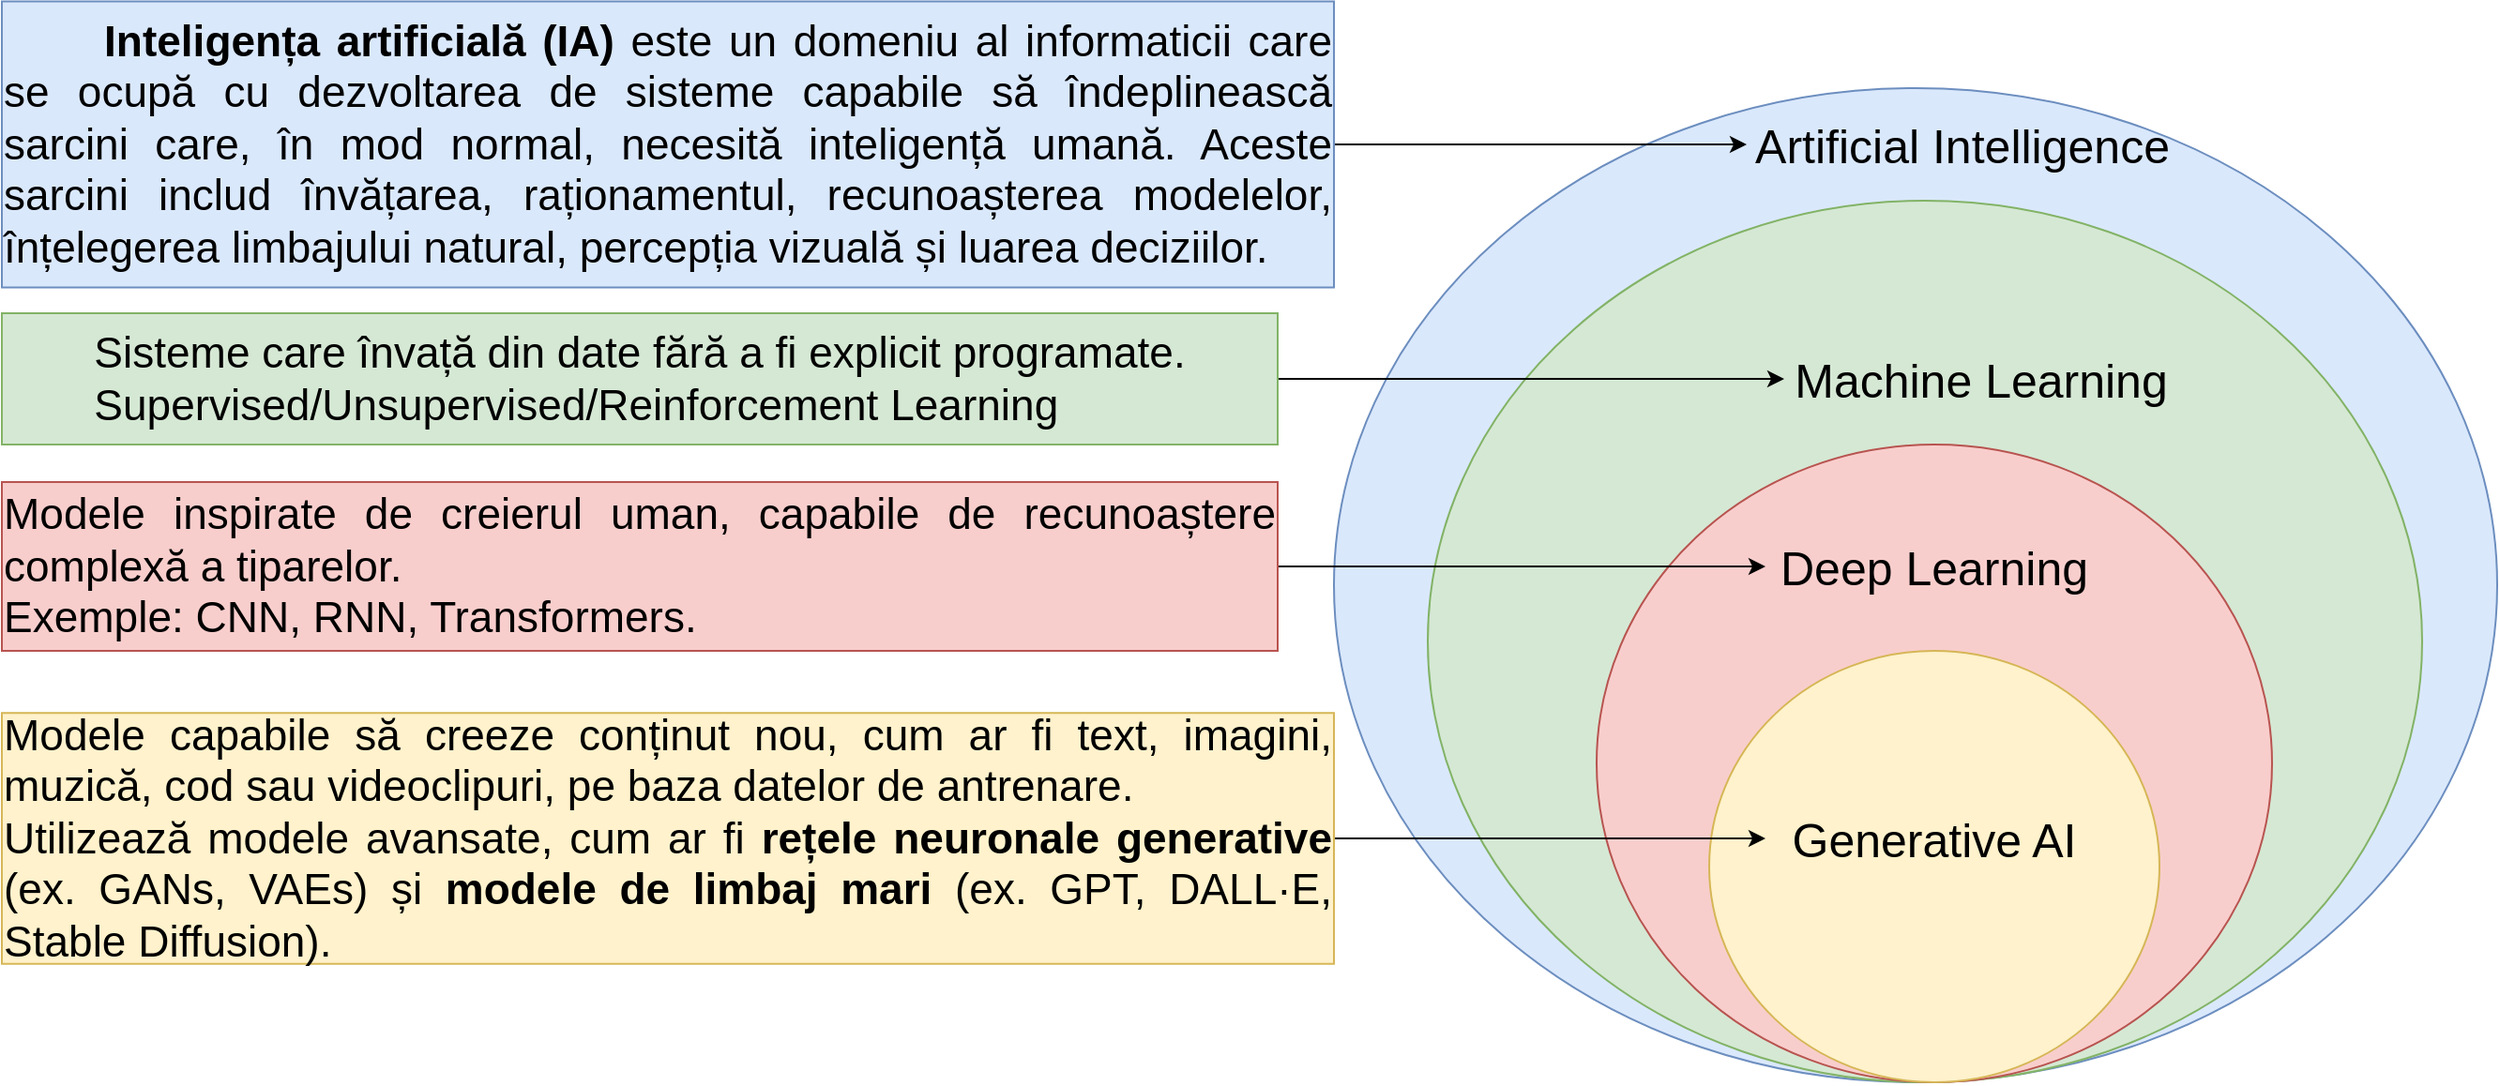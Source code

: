 <mxfile version="26.0.16">
  <diagram name="Pagină-1" id="8c-e17nSNL7fI000TE0y">
    <mxGraphModel dx="2927" dy="2427" grid="1" gridSize="10" guides="1" tooltips="1" connect="1" arrows="1" fold="1" page="1" pageScale="1" pageWidth="827" pageHeight="1169" math="0" shadow="0">
      <root>
        <mxCell id="0" />
        <mxCell id="1" parent="0" />
        <mxCell id="y1cTeartWdeg5HJ0a6VV-1" value="" style="ellipse;whiteSpace=wrap;html=1;fillColor=#dae8fc;strokeColor=#6c8ebf;" parent="1" vertex="1">
          <mxGeometry x="150" y="40" width="620" height="530" as="geometry" />
        </mxCell>
        <mxCell id="y1cTeartWdeg5HJ0a6VV-2" value="&lt;font style=&quot;font-size: 25px;&quot;&gt;Artificial Intelligence&lt;/font&gt;" style="text;html=1;align=center;verticalAlign=middle;whiteSpace=wrap;rounded=0;" parent="1" vertex="1">
          <mxGeometry x="370" y="55" width="230" height="30" as="geometry" />
        </mxCell>
        <mxCell id="y1cTeartWdeg5HJ0a6VV-3" value="" style="ellipse;whiteSpace=wrap;html=1;fillColor=#d5e8d4;strokeColor=#82b366;" parent="1" vertex="1">
          <mxGeometry x="200" y="100" width="530" height="470" as="geometry" />
        </mxCell>
        <mxCell id="y1cTeartWdeg5HJ0a6VV-4" value="&lt;font style=&quot;font-size: 25px;&quot;&gt;Machine Learning&lt;/font&gt;" style="text;html=1;align=center;verticalAlign=middle;whiteSpace=wrap;rounded=0;" parent="1" vertex="1">
          <mxGeometry x="390" y="185" width="210" height="20" as="geometry" />
        </mxCell>
        <mxCell id="y1cTeartWdeg5HJ0a6VV-5" value="" style="ellipse;whiteSpace=wrap;html=1;fillColor=#f8cecc;strokeColor=#b85450;" parent="1" vertex="1">
          <mxGeometry x="290" y="230" width="360" height="340" as="geometry" />
        </mxCell>
        <mxCell id="y1cTeartWdeg5HJ0a6VV-6" value="&lt;font style=&quot;font-size: 25px;&quot;&gt;Deep Learning&lt;/font&gt;" style="text;html=1;align=center;verticalAlign=middle;whiteSpace=wrap;rounded=0;" parent="1" vertex="1">
          <mxGeometry x="380" y="285" width="180" height="20" as="geometry" />
        </mxCell>
        <mxCell id="y1cTeartWdeg5HJ0a6VV-7" value="" style="ellipse;whiteSpace=wrap;html=1;fillColor=#fff2cc;strokeColor=#d6b656;" parent="1" vertex="1">
          <mxGeometry x="350" y="340" width="240" height="230" as="geometry" />
        </mxCell>
        <mxCell id="y1cTeartWdeg5HJ0a6VV-8" value="&lt;font style=&quot;font-size: 25px;&quot;&gt;Generative AI&lt;/font&gt;" style="text;html=1;align=center;verticalAlign=middle;whiteSpace=wrap;rounded=0;" parent="1" vertex="1">
          <mxGeometry x="380" y="430" width="180" height="20" as="geometry" />
        </mxCell>
        <mxCell id="y1cTeartWdeg5HJ0a6VV-9" value="Text" style="text;html=1;align=center;verticalAlign=middle;whiteSpace=wrap;rounded=0;" parent="1" vertex="1">
          <mxGeometry x="30" y="70" width="60" height="30" as="geometry" />
        </mxCell>
        <mxCell id="y1cTeartWdeg5HJ0a6VV-14" style="edgeStyle=orthogonalEdgeStyle;rounded=0;orthogonalLoop=1;jettySize=auto;html=1;exitX=1;exitY=0.5;exitDx=0;exitDy=0;" parent="1" source="y1cTeartWdeg5HJ0a6VV-10" target="y1cTeartWdeg5HJ0a6VV-2" edge="1">
          <mxGeometry relative="1" as="geometry" />
        </mxCell>
        <mxCell id="y1cTeartWdeg5HJ0a6VV-10" value="&lt;div style=&quot;text-align: justify;&quot;&gt;&lt;span style=&quot;background-color: transparent; color: light-dark(rgb(0, 0, 0), rgb(255, 255, 255));&quot;&gt;&lt;font style=&quot;font-size: 23px;&quot;&gt;&lt;span style=&quot;white-space: pre;&quot;&gt;&#x9;&lt;/span&gt;&lt;b style=&quot;&quot;&gt;Inteligența artificială (IA)&lt;/b&gt; este un domeniu al informaticii care se ocupă cu dezvoltarea de sisteme capabile să îndeplinească sarcini care, în mod normal, necesită inteligență umană. Aceste sarcini includ învățarea, raționamentul, recunoașterea modelelor, înțelegerea limbajului natural, percepția vizuală și luarea deciziilor.&lt;/font&gt;&lt;/span&gt;&lt;/div&gt;" style="rounded=0;whiteSpace=wrap;html=1;fillColor=#dae8fc;strokeColor=#6c8ebf;" parent="1" vertex="1">
          <mxGeometry x="-560" y="-6.25" width="710" height="152.5" as="geometry" />
        </mxCell>
        <mxCell id="y1cTeartWdeg5HJ0a6VV-15" style="edgeStyle=orthogonalEdgeStyle;rounded=0;orthogonalLoop=1;jettySize=auto;html=1;entryX=0;entryY=0.5;entryDx=0;entryDy=0;" parent="1" source="y1cTeartWdeg5HJ0a6VV-11" target="y1cTeartWdeg5HJ0a6VV-4" edge="1">
          <mxGeometry relative="1" as="geometry" />
        </mxCell>
        <mxCell id="y1cTeartWdeg5HJ0a6VV-11" value="&lt;div style=&quot;text-align: justify;&quot;&gt;&lt;font style=&quot;font-size: 23px;&quot;&gt;Sisteme care învață din date fără a fi explicit programate.&lt;/font&gt;&lt;/div&gt;&lt;div style=&quot;text-align: justify;&quot;&gt;&lt;font style=&quot;font-size: 23px;&quot;&gt;Supervised/Unsupervised/Reinforcement Learning&lt;/font&gt;&lt;/div&gt;" style="rounded=0;whiteSpace=wrap;html=1;fillColor=#d5e8d4;strokeColor=#82b366;" parent="1" vertex="1">
          <mxGeometry x="-560" y="160" width="680" height="70" as="geometry" />
        </mxCell>
        <mxCell id="y1cTeartWdeg5HJ0a6VV-16" style="edgeStyle=orthogonalEdgeStyle;rounded=0;orthogonalLoop=1;jettySize=auto;html=1;entryX=0;entryY=0.5;entryDx=0;entryDy=0;" parent="1" source="y1cTeartWdeg5HJ0a6VV-12" target="y1cTeartWdeg5HJ0a6VV-6" edge="1">
          <mxGeometry relative="1" as="geometry" />
        </mxCell>
        <mxCell id="y1cTeartWdeg5HJ0a6VV-12" value="&lt;div style=&quot;text-align: justify;&quot;&gt;&lt;font style=&quot;font-size: 23px;&quot;&gt;Modele inspirate de creierul uman, capabile de recunoaștere complexă a tiparelor.&lt;/font&gt;&lt;/div&gt;&lt;div style=&quot;text-align: justify;&quot;&gt;&lt;font style=&quot;font-size: 23px;&quot;&gt;Exemple: CNN, RNN, Transformers.&lt;/font&gt;&lt;/div&gt;" style="rounded=0;whiteSpace=wrap;html=1;fillColor=#f8cecc;strokeColor=#b85450;" parent="1" vertex="1">
          <mxGeometry x="-560" y="250" width="680" height="90" as="geometry" />
        </mxCell>
        <mxCell id="y1cTeartWdeg5HJ0a6VV-18" style="edgeStyle=orthogonalEdgeStyle;rounded=0;orthogonalLoop=1;jettySize=auto;html=1;" parent="1" source="y1cTeartWdeg5HJ0a6VV-17" target="y1cTeartWdeg5HJ0a6VV-8" edge="1">
          <mxGeometry relative="1" as="geometry" />
        </mxCell>
        <mxCell id="y1cTeartWdeg5HJ0a6VV-17" value="&lt;div style=&quot;text-align: justify;&quot;&gt;&lt;font style=&quot;font-size: 23px;&quot;&gt;Modele&amp;nbsp;&lt;span style=&quot;background-color: transparent; color: light-dark(rgb(0, 0, 0), rgb(255, 255, 255)); text-align: center;&quot;&gt;capabile să creeze conținut nou, cum ar fi text, imagini, muzică, cod sau videoclipuri, pe baza datelor de antrenare&lt;/span&gt;&lt;span style=&quot;background-color: transparent; color: light-dark(rgb(0, 0, 0), rgb(255, 255, 255)); text-align: center;&quot;&gt;.&lt;/span&gt;&lt;/font&gt;&lt;/div&gt;&lt;div style=&quot;text-align: justify;&quot;&gt;&lt;font style=&quot;font-size: 23px;&quot;&gt;Utilizează modele avansate, cum ar fi &lt;strong style=&quot;&quot; data-end=&quot;243&quot; data-start=&quot;212&quot;&gt;rețele neuronale generative&lt;/strong&gt; (ex. GANs, VAEs) și &lt;strong style=&quot;&quot; data-end=&quot;289&quot; data-start=&quot;264&quot;&gt;modele de limbaj mari&lt;/strong&gt; (ex. GPT, DALL·E, Stable Diffusion).&lt;/font&gt;&lt;/div&gt;" style="rounded=0;whiteSpace=wrap;html=1;fillColor=#fff2cc;strokeColor=#d6b656;" parent="1" vertex="1">
          <mxGeometry x="-560" y="373.12" width="710" height="133.75" as="geometry" />
        </mxCell>
      </root>
    </mxGraphModel>
  </diagram>
</mxfile>
